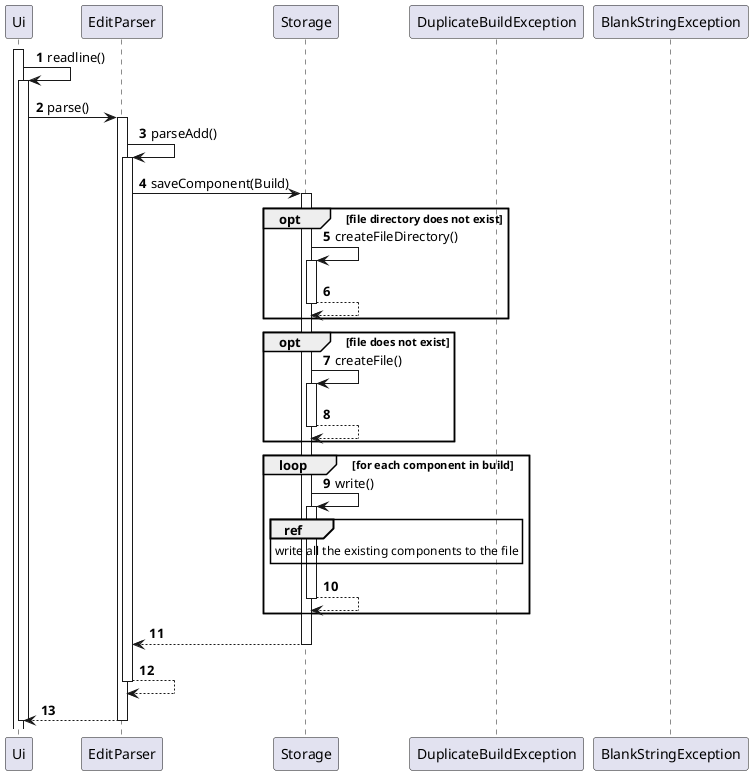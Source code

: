 @startuml
'https://plantuml.com/sequence-diagram

autonumber

Participant "Ui" as Ui
Participant "EditParser" as EditParser
Participant "Storage" as Storage
Participant "DuplicateBuildException" as DuplicateBuildException
Participant "BlankStringException" as BlankStringException

activate Ui
Ui -> Ui: readline()
activate Ui
Ui -> EditParser: parse()
activate EditParser
EditParser -> EditParser : parseAdd()
activate EditParser
EditParser -> Storage: saveComponent(Build)
activate Storage
opt file directory does not exist
        Storage -> Storage: createFileDirectory()
        activate Storage
        return
end
opt file does not exist
        Storage -> Storage: createFile()
        activate Storage
        return
end
loop for each component in build
    Storage -> Storage: write()
    activate Storage
    ref over Storage
        write all the existing components to the file
    end
    return
end
return
return
return

deactivate Ui

@enduml